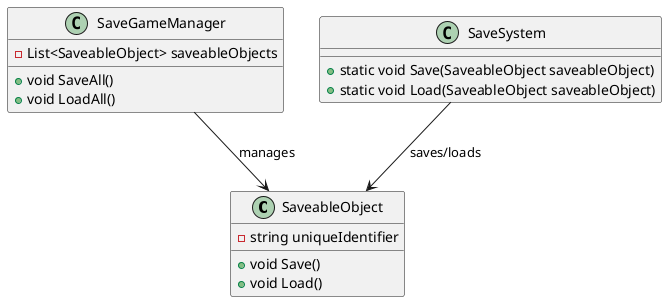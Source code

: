@startuml

class SaveableObject {
    -string uniqueIdentifier
    +void Save()
    +void Load()
}

class SaveGameManager {
    -List<SaveableObject> saveableObjects
    +void SaveAll()
    +void LoadAll()
}

class SaveSystem {
    +static void Save(SaveableObject saveableObject)
    +static void Load(SaveableObject saveableObject)
}

SaveGameManager --> SaveableObject : manages
SaveSystem --> SaveableObject : saves/loads

@enduml